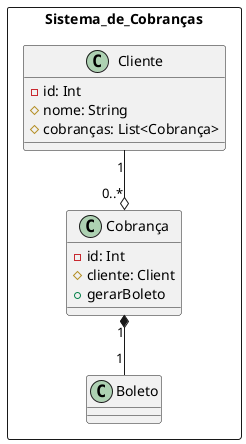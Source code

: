 @startuml sisDeCobrança
  package Sistema_de_Cobranças <<rectangle>> {
    class Cliente {
      - id: Int
      # nome: String
      # cobranças: List<Cobrança>
    }
    class Cobrança {
      - id: Int
      # cliente: Client
      + gerarBoleto
    }
    Cliente "1" --o "0..*" Cobrança
    class Boleto {}
    Cobrança "1" *-- "1" Boleto
  }
@enduml